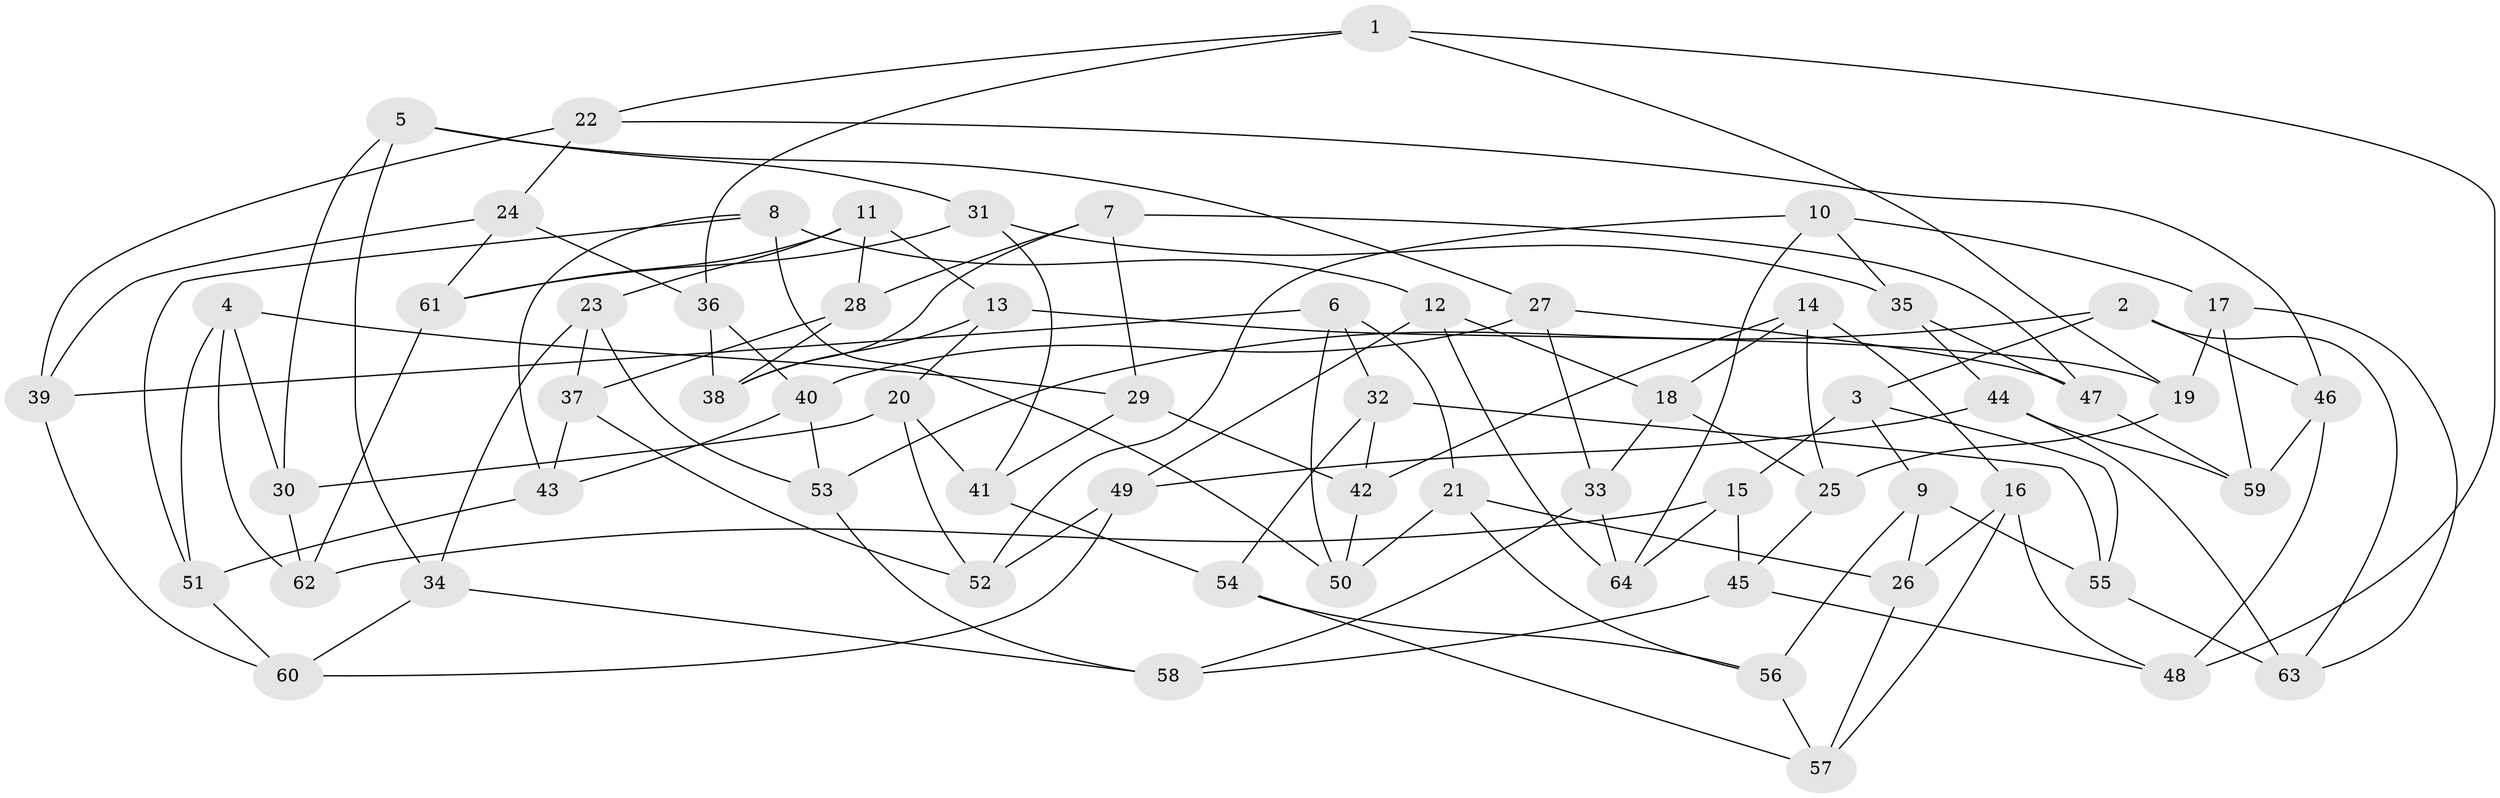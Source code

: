 // Generated by graph-tools (version 1.1) at 2025/16/03/09/25 04:16:19]
// undirected, 64 vertices, 128 edges
graph export_dot {
graph [start="1"]
  node [color=gray90,style=filled];
  1;
  2;
  3;
  4;
  5;
  6;
  7;
  8;
  9;
  10;
  11;
  12;
  13;
  14;
  15;
  16;
  17;
  18;
  19;
  20;
  21;
  22;
  23;
  24;
  25;
  26;
  27;
  28;
  29;
  30;
  31;
  32;
  33;
  34;
  35;
  36;
  37;
  38;
  39;
  40;
  41;
  42;
  43;
  44;
  45;
  46;
  47;
  48;
  49;
  50;
  51;
  52;
  53;
  54;
  55;
  56;
  57;
  58;
  59;
  60;
  61;
  62;
  63;
  64;
  1 -- 22;
  1 -- 36;
  1 -- 19;
  1 -- 48;
  2 -- 53;
  2 -- 3;
  2 -- 63;
  2 -- 46;
  3 -- 15;
  3 -- 55;
  3 -- 9;
  4 -- 62;
  4 -- 29;
  4 -- 30;
  4 -- 51;
  5 -- 27;
  5 -- 30;
  5 -- 34;
  5 -- 31;
  6 -- 39;
  6 -- 50;
  6 -- 32;
  6 -- 21;
  7 -- 28;
  7 -- 47;
  7 -- 29;
  7 -- 38;
  8 -- 12;
  8 -- 50;
  8 -- 51;
  8 -- 43;
  9 -- 55;
  9 -- 56;
  9 -- 26;
  10 -- 52;
  10 -- 17;
  10 -- 64;
  10 -- 35;
  11 -- 61;
  11 -- 28;
  11 -- 13;
  11 -- 23;
  12 -- 18;
  12 -- 49;
  12 -- 64;
  13 -- 19;
  13 -- 38;
  13 -- 20;
  14 -- 42;
  14 -- 25;
  14 -- 16;
  14 -- 18;
  15 -- 62;
  15 -- 64;
  15 -- 45;
  16 -- 57;
  16 -- 26;
  16 -- 48;
  17 -- 59;
  17 -- 63;
  17 -- 19;
  18 -- 25;
  18 -- 33;
  19 -- 25;
  20 -- 30;
  20 -- 52;
  20 -- 41;
  21 -- 26;
  21 -- 56;
  21 -- 50;
  22 -- 39;
  22 -- 46;
  22 -- 24;
  23 -- 37;
  23 -- 53;
  23 -- 34;
  24 -- 61;
  24 -- 36;
  24 -- 39;
  25 -- 45;
  26 -- 57;
  27 -- 33;
  27 -- 40;
  27 -- 47;
  28 -- 38;
  28 -- 37;
  29 -- 42;
  29 -- 41;
  30 -- 62;
  31 -- 61;
  31 -- 41;
  31 -- 35;
  32 -- 55;
  32 -- 42;
  32 -- 54;
  33 -- 58;
  33 -- 64;
  34 -- 58;
  34 -- 60;
  35 -- 47;
  35 -- 44;
  36 -- 38;
  36 -- 40;
  37 -- 52;
  37 -- 43;
  39 -- 60;
  40 -- 43;
  40 -- 53;
  41 -- 54;
  42 -- 50;
  43 -- 51;
  44 -- 49;
  44 -- 59;
  44 -- 63;
  45 -- 58;
  45 -- 48;
  46 -- 48;
  46 -- 59;
  47 -- 59;
  49 -- 60;
  49 -- 52;
  51 -- 60;
  53 -- 58;
  54 -- 56;
  54 -- 57;
  55 -- 63;
  56 -- 57;
  61 -- 62;
}

